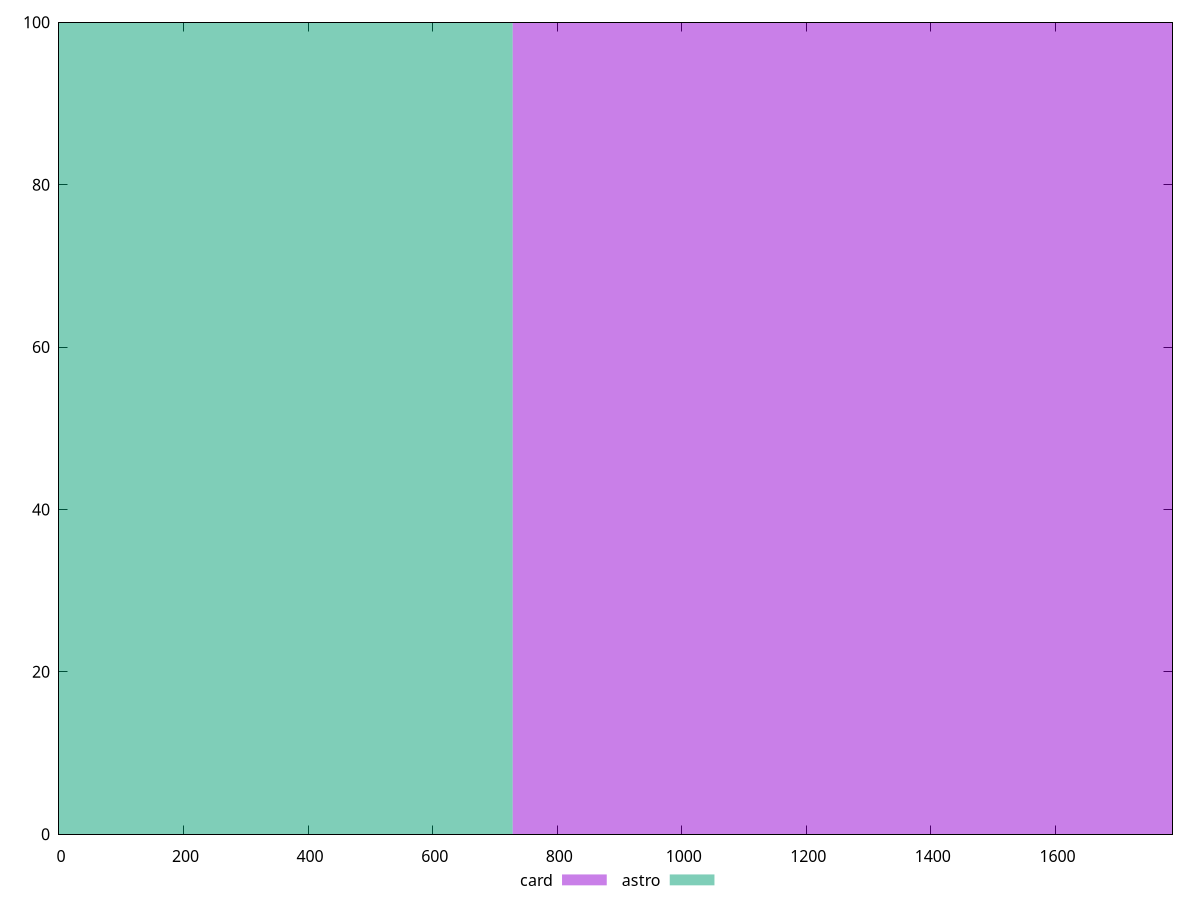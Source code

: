reset

$card <<EOF
1456.794702631354 100
EOF

$astro <<EOF
0 100
EOF

set key outside below
set boxwidth 1456.794702631354
set xrange [0:1788]
set yrange [0:100]
set trange [0:100]
set style fill transparent solid 0.5 noborder
set terminal svg size 640, 500 enhanced background rgb 'white'
set output "reports/report_00028_2021-02-24T12-49-42.674Z/uses-rel-preload/comparison/histogram/2_vs_3.svg"

plot $card title "card" with boxes, \
     $astro title "astro" with boxes

reset
